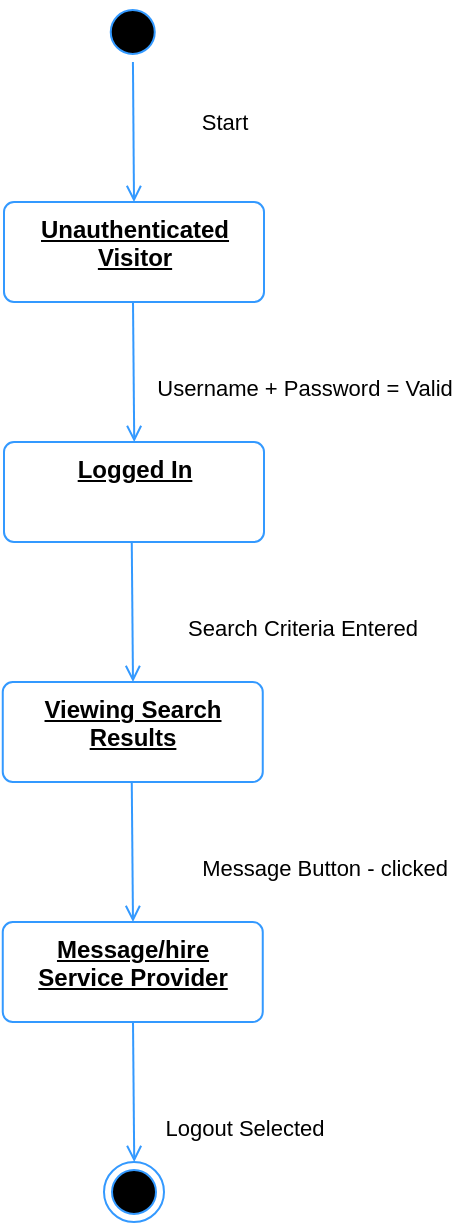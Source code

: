 <mxfile version="16.5.1" type="device"><diagram id="zAQ0oZbqMeIfty1x6sk3" name="Page-1"><mxGraphModel dx="1422" dy="865" grid="1" gridSize="10" guides="1" tooltips="1" connect="1" arrows="1" fold="1" page="1" pageScale="1" pageWidth="850" pageHeight="1100" math="0" shadow="0"><root><mxCell id="0"/><mxCell id="1" parent="0"/><mxCell id="tKE7oPQgmAE9YI4ekvri-1" value="&lt;b&gt;&lt;span&gt;Unauthenticated&lt;br&gt;Visitor&lt;br&gt;&lt;/span&gt;&lt;/b&gt;" style="html=1;align=center;verticalAlign=top;rounded=1;absoluteArcSize=1;arcSize=10;dashed=0;strokeColor=#3399FF;fontStyle=4" vertex="1" parent="1"><mxGeometry x="330" y="120" width="130" height="50" as="geometry"/></mxCell><mxCell id="tKE7oPQgmAE9YI4ekvri-2" value="" style="ellipse;html=1;shape=startState;fillColor=#000000;strokeColor=#3399FF;" vertex="1" parent="1"><mxGeometry x="379.38" y="20" width="30" height="30" as="geometry"/></mxCell><mxCell id="tKE7oPQgmAE9YI4ekvri-5" value="Start" style="html=1;verticalAlign=top;labelBackgroundColor=none;endArrow=open;endFill=0;strokeColor=#3399FF;entryX=0.5;entryY=0;entryDx=0;entryDy=0;" edge="1" parent="1" source="tKE7oPQgmAE9YI4ekvri-2" target="tKE7oPQgmAE9YI4ekvri-1"><mxGeometry x="-0.5" y="45" width="160" relative="1" as="geometry"><mxPoint x="403" y="90" as="sourcePoint"/><mxPoint x="515" y="240" as="targetPoint"/><Array as="points"/><mxPoint as="offset"/></mxGeometry></mxCell><mxCell id="tKE7oPQgmAE9YI4ekvri-7" value="Username + Password = Valid" style="html=1;verticalAlign=top;labelBackgroundColor=none;endArrow=open;endFill=0;strokeColor=#3399FF;entryX=0.5;entryY=0;entryDx=0;entryDy=0;" edge="1" parent="1"><mxGeometry x="-0.121" y="85" width="160" relative="1" as="geometry"><mxPoint x="394.5" y="170" as="sourcePoint"/><mxPoint x="395.12" y="240" as="targetPoint"/><Array as="points"/><mxPoint as="offset"/></mxGeometry></mxCell><mxCell id="tKE7oPQgmAE9YI4ekvri-8" value="&lt;b&gt;&lt;span&gt;Logged In&lt;br&gt;&lt;/span&gt;&lt;/b&gt;" style="html=1;align=center;verticalAlign=top;rounded=1;absoluteArcSize=1;arcSize=10;dashed=0;strokeColor=#3399FF;fontStyle=4" vertex="1" parent="1"><mxGeometry x="330" y="240" width="130" height="50" as="geometry"/></mxCell><mxCell id="tKE7oPQgmAE9YI4ekvri-9" value="Search Criteria Entered" style="html=1;verticalAlign=top;labelBackgroundColor=none;endArrow=open;endFill=0;strokeColor=#3399FF;entryX=0.5;entryY=0;entryDx=0;entryDy=0;" edge="1" parent="1"><mxGeometry x="-0.121" y="85" width="160" relative="1" as="geometry"><mxPoint x="393.88" y="290" as="sourcePoint"/><mxPoint x="394.5" y="360" as="targetPoint"/><Array as="points"/><mxPoint as="offset"/></mxGeometry></mxCell><mxCell id="tKE7oPQgmAE9YI4ekvri-10" value="&lt;b&gt;&lt;span&gt;Viewing Search &lt;br&gt;Results&lt;br&gt;&lt;/span&gt;&lt;/b&gt;" style="html=1;align=center;verticalAlign=top;rounded=1;absoluteArcSize=1;arcSize=10;dashed=0;strokeColor=#3399FF;fontStyle=4" vertex="1" parent="1"><mxGeometry x="329.38" y="360" width="130" height="50" as="geometry"/></mxCell><mxCell id="tKE7oPQgmAE9YI4ekvri-11" value="Message Button - clicked" style="html=1;verticalAlign=top;labelBackgroundColor=none;endArrow=open;endFill=0;strokeColor=#3399FF;entryX=0.5;entryY=0;entryDx=0;entryDy=0;" edge="1" parent="1"><mxGeometry x="-0.119" y="96" width="160" relative="1" as="geometry"><mxPoint x="393.88" y="410" as="sourcePoint"/><mxPoint x="394.5" y="480" as="targetPoint"/><Array as="points"/><mxPoint as="offset"/></mxGeometry></mxCell><mxCell id="tKE7oPQgmAE9YI4ekvri-12" value="&lt;b&gt;&lt;span&gt;Message/hire&lt;br&gt;Service Provider&lt;br&gt;&lt;/span&gt;&lt;/b&gt;" style="html=1;align=center;verticalAlign=top;rounded=1;absoluteArcSize=1;arcSize=10;dashed=0;strokeColor=#3399FF;fontStyle=4" vertex="1" parent="1"><mxGeometry x="329.38" y="480" width="130" height="50" as="geometry"/></mxCell><mxCell id="tKE7oPQgmAE9YI4ekvri-13" value="" style="ellipse;html=1;shape=endState;fillColor=#000000;strokeColor=#3399FF;" vertex="1" parent="1"><mxGeometry x="380" y="600" width="30" height="30" as="geometry"/></mxCell><mxCell id="tKE7oPQgmAE9YI4ekvri-17" value="Logout Selected" style="html=1;verticalAlign=top;labelBackgroundColor=none;endArrow=open;endFill=0;strokeColor=#3399FF;entryX=0.5;entryY=0;entryDx=0;entryDy=0;" edge="1" parent="1"><mxGeometry x="0.157" y="55" width="160" relative="1" as="geometry"><mxPoint x="394.5" y="530" as="sourcePoint"/><mxPoint x="395.12" y="600" as="targetPoint"/><Array as="points"/><mxPoint as="offset"/></mxGeometry></mxCell></root></mxGraphModel></diagram></mxfile>
